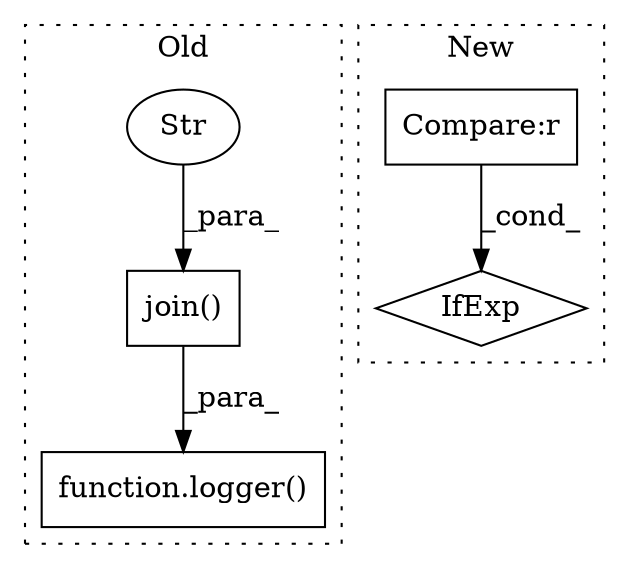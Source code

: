 digraph G {
subgraph cluster0 {
1 [label="function.logger()" a="75" s="5417,5469" l="7,1" shape="box"];
4 [label="join()" a="75" s="5424,5455" l="13,1" shape="box"];
5 [label="Str" a="66" s="5437" l="5" shape="ellipse"];
label = "Old";
style="dotted";
}
subgraph cluster1 {
2 [label="IfExp" a="51" s="5975,5993" l="4,6" shape="diamond"];
3 [label="Compare:r" a="40" s="5979" l="14" shape="box"];
label = "New";
style="dotted";
}
3 -> 2 [label="_cond_"];
4 -> 1 [label="_para_"];
5 -> 4 [label="_para_"];
}